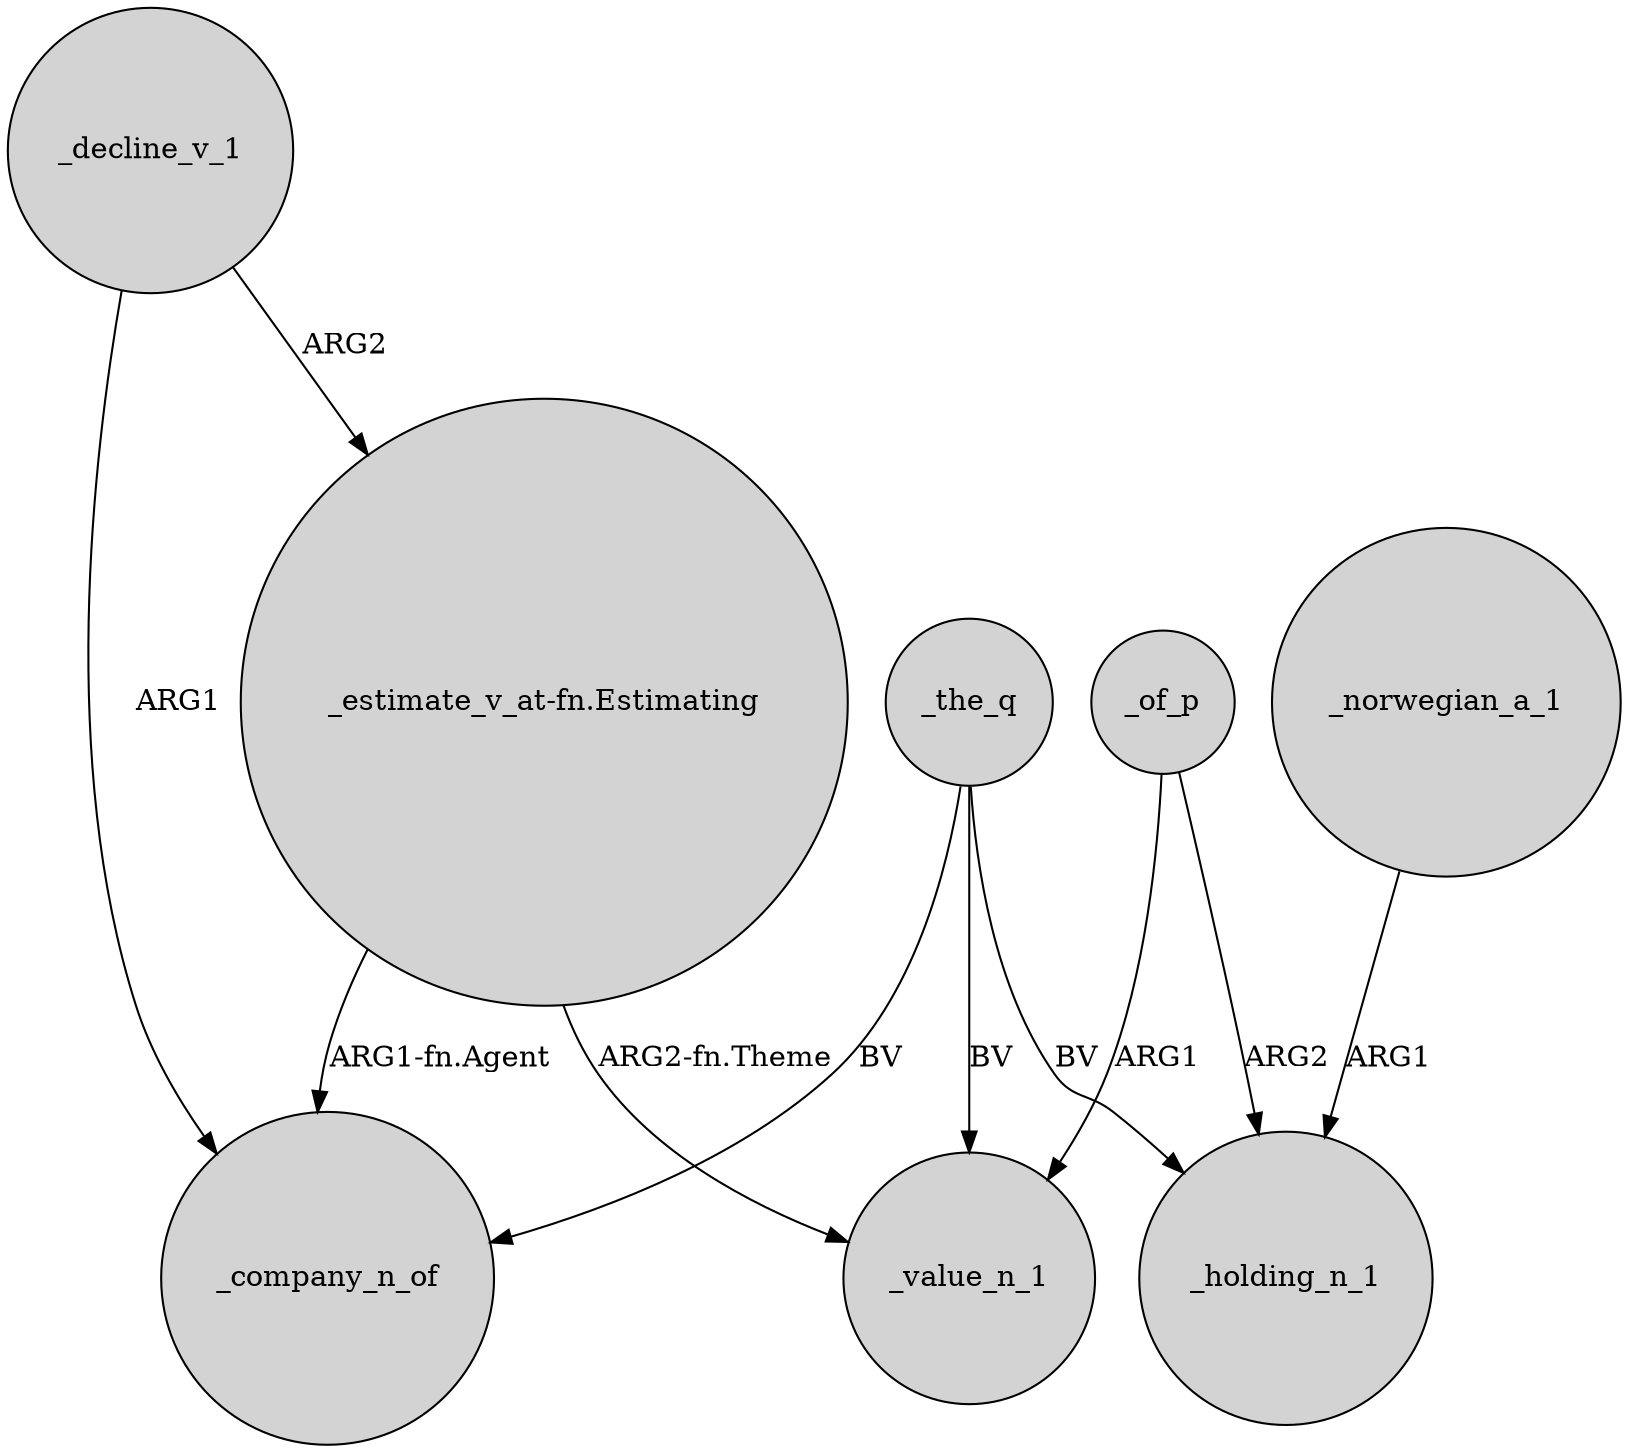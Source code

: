 digraph {
	node [shape=circle style=filled]
	_decline_v_1 -> "_estimate_v_at-fn.Estimating" [label=ARG2]
	_of_p -> _value_n_1 [label=ARG1]
	"_estimate_v_at-fn.Estimating" -> _value_n_1 [label="ARG2-fn.Theme"]
	_decline_v_1 -> _company_n_of [label=ARG1]
	_of_p -> _holding_n_1 [label=ARG2]
	_norwegian_a_1 -> _holding_n_1 [label=ARG1]
	_the_q -> _company_n_of [label=BV]
	_the_q -> _value_n_1 [label=BV]
	"_estimate_v_at-fn.Estimating" -> _company_n_of [label="ARG1-fn.Agent"]
	_the_q -> _holding_n_1 [label=BV]
}
